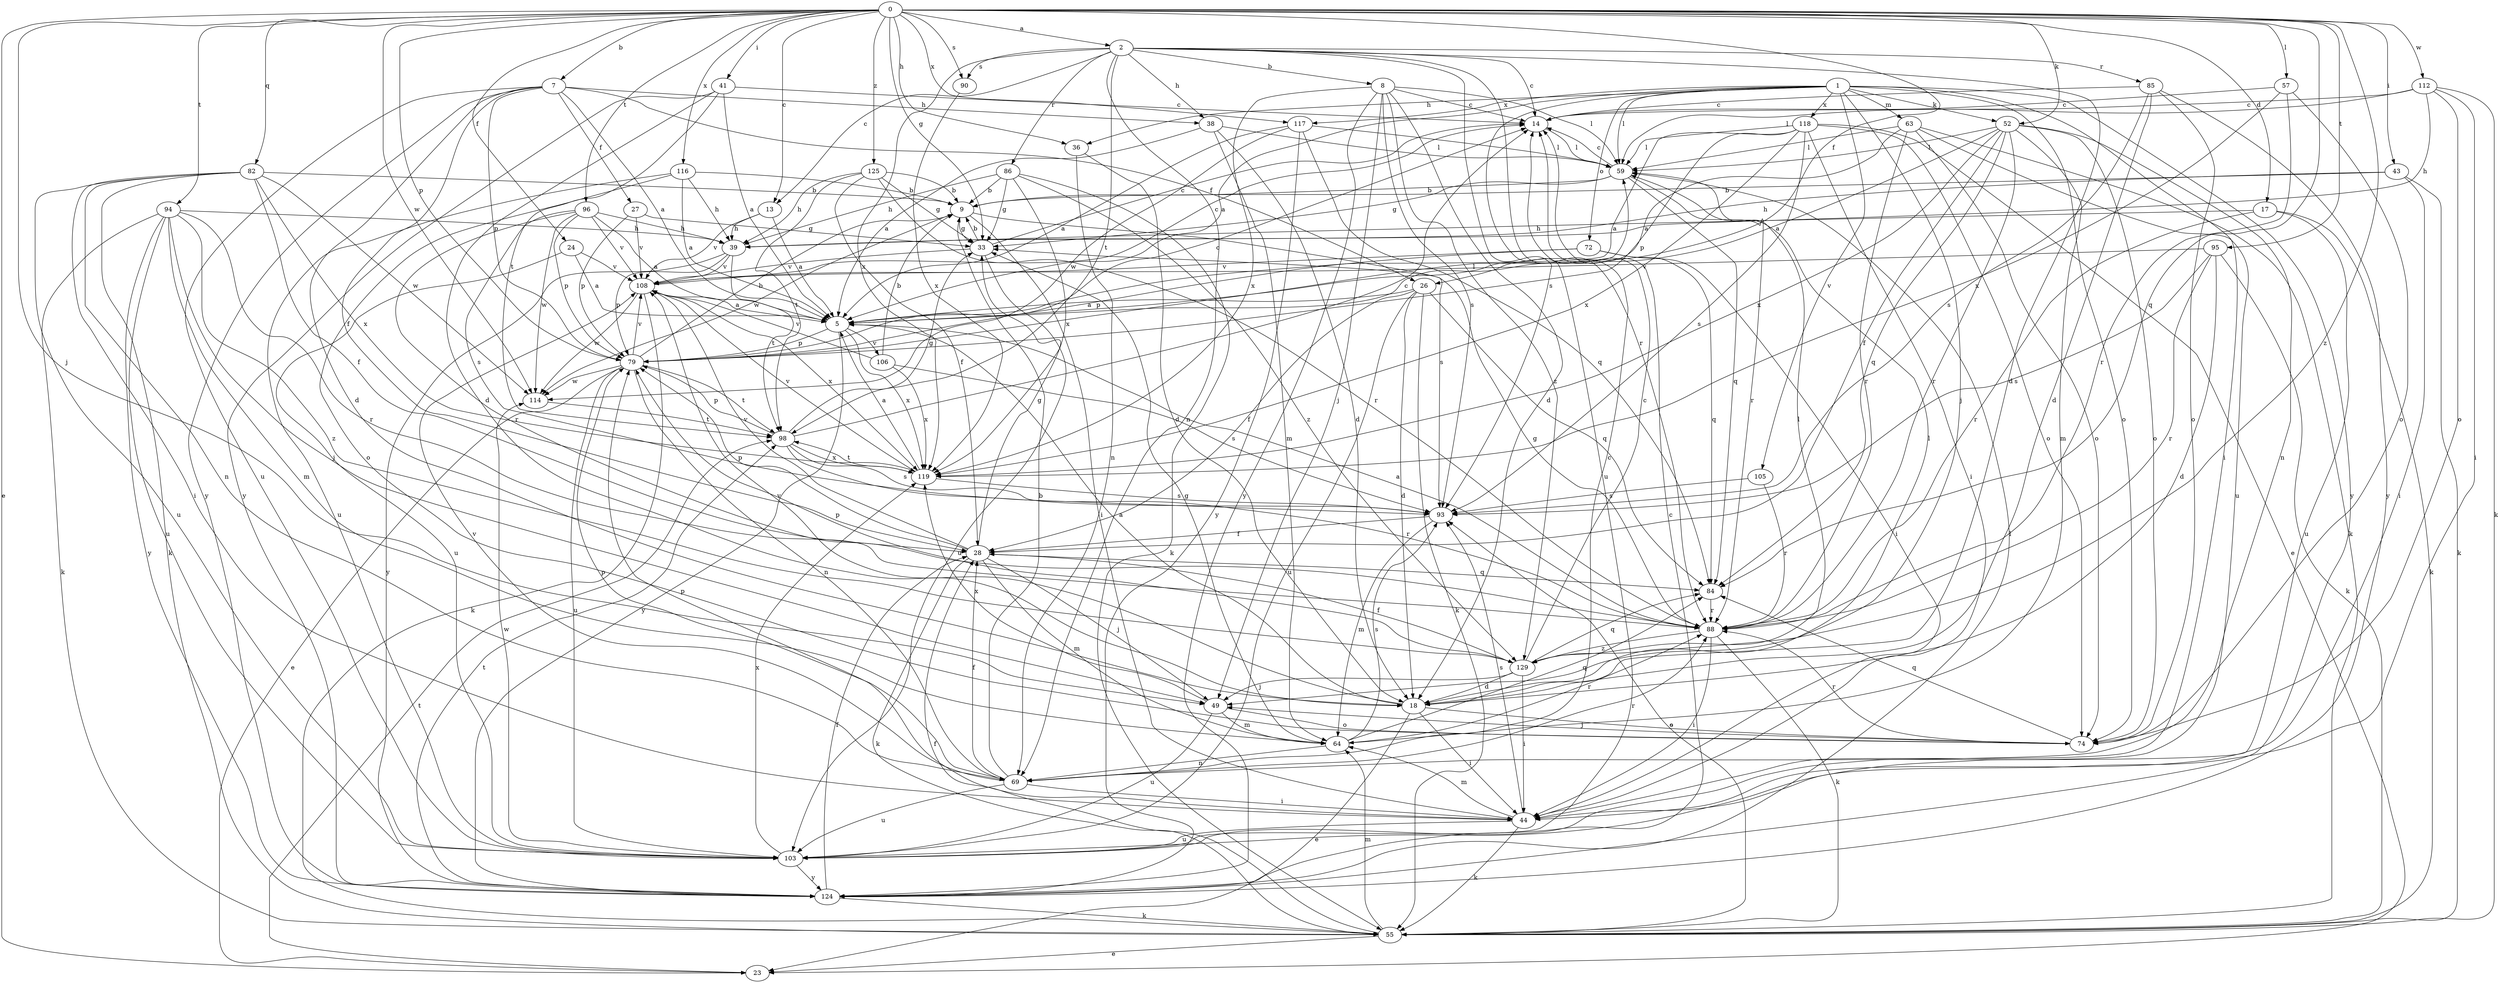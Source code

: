 strict digraph  {
0;
1;
2;
5;
7;
8;
9;
13;
14;
17;
18;
23;
24;
26;
27;
28;
33;
36;
38;
39;
41;
43;
44;
49;
52;
55;
57;
59;
63;
64;
69;
72;
74;
79;
82;
84;
85;
86;
88;
90;
93;
94;
95;
96;
98;
103;
105;
106;
108;
112;
114;
116;
117;
118;
119;
124;
125;
129;
0 -> 2  [label=a];
0 -> 7  [label=b];
0 -> 13  [label=c];
0 -> 17  [label=d];
0 -> 23  [label=e];
0 -> 24  [label=f];
0 -> 26  [label=f];
0 -> 33  [label=g];
0 -> 36  [label=h];
0 -> 41  [label=i];
0 -> 43  [label=i];
0 -> 49  [label=j];
0 -> 52  [label=k];
0 -> 57  [label=l];
0 -> 79  [label=p];
0 -> 82  [label=q];
0 -> 84  [label=q];
0 -> 90  [label=s];
0 -> 94  [label=t];
0 -> 95  [label=t];
0 -> 96  [label=t];
0 -> 112  [label=w];
0 -> 114  [label=w];
0 -> 116  [label=x];
0 -> 117  [label=x];
0 -> 125  [label=z];
0 -> 129  [label=z];
1 -> 5  [label=a];
1 -> 36  [label=h];
1 -> 44  [label=i];
1 -> 49  [label=j];
1 -> 52  [label=k];
1 -> 59  [label=l];
1 -> 63  [label=m];
1 -> 72  [label=o];
1 -> 74  [label=o];
1 -> 103  [label=u];
1 -> 105  [label=v];
1 -> 117  [label=x];
1 -> 118  [label=x];
1 -> 124  [label=y];
2 -> 8  [label=b];
2 -> 13  [label=c];
2 -> 14  [label=c];
2 -> 18  [label=d];
2 -> 38  [label=h];
2 -> 69  [label=n];
2 -> 85  [label=r];
2 -> 86  [label=r];
2 -> 88  [label=r];
2 -> 90  [label=s];
2 -> 93  [label=s];
2 -> 98  [label=t];
2 -> 119  [label=x];
5 -> 79  [label=p];
5 -> 106  [label=v];
5 -> 119  [label=x];
5 -> 124  [label=y];
7 -> 5  [label=a];
7 -> 18  [label=d];
7 -> 26  [label=f];
7 -> 27  [label=f];
7 -> 28  [label=f];
7 -> 38  [label=h];
7 -> 79  [label=p];
7 -> 103  [label=u];
7 -> 124  [label=y];
8 -> 14  [label=c];
8 -> 18  [label=d];
8 -> 49  [label=j];
8 -> 59  [label=l];
8 -> 93  [label=s];
8 -> 119  [label=x];
8 -> 124  [label=y];
8 -> 129  [label=z];
9 -> 33  [label=g];
9 -> 44  [label=i];
9 -> 93  [label=s];
9 -> 114  [label=w];
13 -> 5  [label=a];
13 -> 39  [label=h];
13 -> 108  [label=v];
14 -> 59  [label=l];
17 -> 39  [label=h];
17 -> 55  [label=k];
17 -> 88  [label=r];
17 -> 103  [label=u];
18 -> 5  [label=a];
18 -> 23  [label=e];
18 -> 44  [label=i];
18 -> 59  [label=l];
18 -> 74  [label=o];
18 -> 108  [label=v];
23 -> 98  [label=t];
24 -> 5  [label=a];
24 -> 103  [label=u];
24 -> 108  [label=v];
26 -> 5  [label=a];
26 -> 18  [label=d];
26 -> 28  [label=f];
26 -> 55  [label=k];
26 -> 84  [label=q];
26 -> 103  [label=u];
27 -> 33  [label=g];
27 -> 79  [label=p];
27 -> 108  [label=v];
28 -> 33  [label=g];
28 -> 49  [label=j];
28 -> 55  [label=k];
28 -> 64  [label=m];
28 -> 79  [label=p];
28 -> 84  [label=q];
28 -> 108  [label=v];
33 -> 9  [label=b];
33 -> 14  [label=c];
33 -> 103  [label=u];
33 -> 108  [label=v];
36 -> 18  [label=d];
36 -> 69  [label=n];
38 -> 5  [label=a];
38 -> 18  [label=d];
38 -> 59  [label=l];
38 -> 64  [label=m];
39 -> 79  [label=p];
39 -> 98  [label=t];
39 -> 108  [label=v];
39 -> 124  [label=y];
41 -> 5  [label=a];
41 -> 14  [label=c];
41 -> 18  [label=d];
41 -> 98  [label=t];
41 -> 124  [label=y];
43 -> 9  [label=b];
43 -> 39  [label=h];
43 -> 44  [label=i];
43 -> 55  [label=k];
44 -> 55  [label=k];
44 -> 64  [label=m];
44 -> 79  [label=p];
44 -> 93  [label=s];
44 -> 103  [label=u];
49 -> 64  [label=m];
49 -> 74  [label=o];
49 -> 103  [label=u];
49 -> 119  [label=x];
52 -> 5  [label=a];
52 -> 28  [label=f];
52 -> 59  [label=l];
52 -> 64  [label=m];
52 -> 69  [label=n];
52 -> 74  [label=o];
52 -> 84  [label=q];
52 -> 88  [label=r];
52 -> 119  [label=x];
55 -> 23  [label=e];
55 -> 28  [label=f];
55 -> 64  [label=m];
55 -> 93  [label=s];
57 -> 14  [label=c];
57 -> 74  [label=o];
57 -> 88  [label=r];
57 -> 119  [label=x];
59 -> 9  [label=b];
59 -> 14  [label=c];
59 -> 33  [label=g];
59 -> 84  [label=q];
59 -> 88  [label=r];
63 -> 5  [label=a];
63 -> 55  [label=k];
63 -> 59  [label=l];
63 -> 74  [label=o];
63 -> 88  [label=r];
63 -> 103  [label=u];
64 -> 33  [label=g];
64 -> 69  [label=n];
64 -> 84  [label=q];
64 -> 88  [label=r];
64 -> 93  [label=s];
69 -> 9  [label=b];
69 -> 14  [label=c];
69 -> 28  [label=f];
69 -> 44  [label=i];
69 -> 79  [label=p];
69 -> 88  [label=r];
69 -> 103  [label=u];
69 -> 108  [label=v];
72 -> 44  [label=i];
72 -> 79  [label=p];
72 -> 84  [label=q];
72 -> 108  [label=v];
74 -> 49  [label=j];
74 -> 84  [label=q];
74 -> 88  [label=r];
79 -> 9  [label=b];
79 -> 14  [label=c];
79 -> 23  [label=e];
79 -> 59  [label=l];
79 -> 69  [label=n];
79 -> 98  [label=t];
79 -> 103  [label=u];
79 -> 108  [label=v];
79 -> 114  [label=w];
82 -> 9  [label=b];
82 -> 28  [label=f];
82 -> 44  [label=i];
82 -> 55  [label=k];
82 -> 69  [label=n];
82 -> 103  [label=u];
82 -> 114  [label=w];
82 -> 119  [label=x];
84 -> 88  [label=r];
85 -> 14  [label=c];
85 -> 18  [label=d];
85 -> 74  [label=o];
85 -> 93  [label=s];
85 -> 124  [label=y];
86 -> 9  [label=b];
86 -> 33  [label=g];
86 -> 39  [label=h];
86 -> 55  [label=k];
86 -> 119  [label=x];
86 -> 129  [label=z];
88 -> 5  [label=a];
88 -> 33  [label=g];
88 -> 44  [label=i];
88 -> 55  [label=k];
88 -> 129  [label=z];
90 -> 119  [label=x];
93 -> 28  [label=f];
93 -> 64  [label=m];
94 -> 39  [label=h];
94 -> 49  [label=j];
94 -> 55  [label=k];
94 -> 64  [label=m];
94 -> 88  [label=r];
94 -> 103  [label=u];
94 -> 124  [label=y];
94 -> 129  [label=z];
95 -> 18  [label=d];
95 -> 55  [label=k];
95 -> 88  [label=r];
95 -> 93  [label=s];
95 -> 108  [label=v];
96 -> 5  [label=a];
96 -> 39  [label=h];
96 -> 79  [label=p];
96 -> 88  [label=r];
96 -> 93  [label=s];
96 -> 108  [label=v];
96 -> 114  [label=w];
98 -> 14  [label=c];
98 -> 33  [label=g];
98 -> 79  [label=p];
98 -> 88  [label=r];
98 -> 93  [label=s];
98 -> 119  [label=x];
103 -> 114  [label=w];
103 -> 119  [label=x];
103 -> 124  [label=y];
105 -> 88  [label=r];
105 -> 93  [label=s];
106 -> 9  [label=b];
106 -> 93  [label=s];
106 -> 108  [label=v];
106 -> 119  [label=x];
108 -> 5  [label=a];
108 -> 14  [label=c];
108 -> 55  [label=k];
108 -> 114  [label=w];
108 -> 119  [label=x];
112 -> 14  [label=c];
112 -> 39  [label=h];
112 -> 44  [label=i];
112 -> 55  [label=k];
112 -> 59  [label=l];
112 -> 74  [label=o];
114 -> 98  [label=t];
116 -> 5  [label=a];
116 -> 9  [label=b];
116 -> 39  [label=h];
116 -> 74  [label=o];
116 -> 103  [label=u];
117 -> 5  [label=a];
117 -> 59  [label=l];
117 -> 84  [label=q];
117 -> 114  [label=w];
117 -> 124  [label=y];
118 -> 5  [label=a];
118 -> 23  [label=e];
118 -> 44  [label=i];
118 -> 59  [label=l];
118 -> 74  [label=o];
118 -> 79  [label=p];
118 -> 93  [label=s];
118 -> 119  [label=x];
119 -> 5  [label=a];
119 -> 93  [label=s];
119 -> 98  [label=t];
119 -> 108  [label=v];
124 -> 14  [label=c];
124 -> 28  [label=f];
124 -> 55  [label=k];
124 -> 59  [label=l];
124 -> 98  [label=t];
125 -> 9  [label=b];
125 -> 28  [label=f];
125 -> 33  [label=g];
125 -> 39  [label=h];
125 -> 88  [label=r];
125 -> 98  [label=t];
129 -> 14  [label=c];
129 -> 18  [label=d];
129 -> 28  [label=f];
129 -> 44  [label=i];
129 -> 49  [label=j];
129 -> 59  [label=l];
129 -> 79  [label=p];
129 -> 84  [label=q];
}
